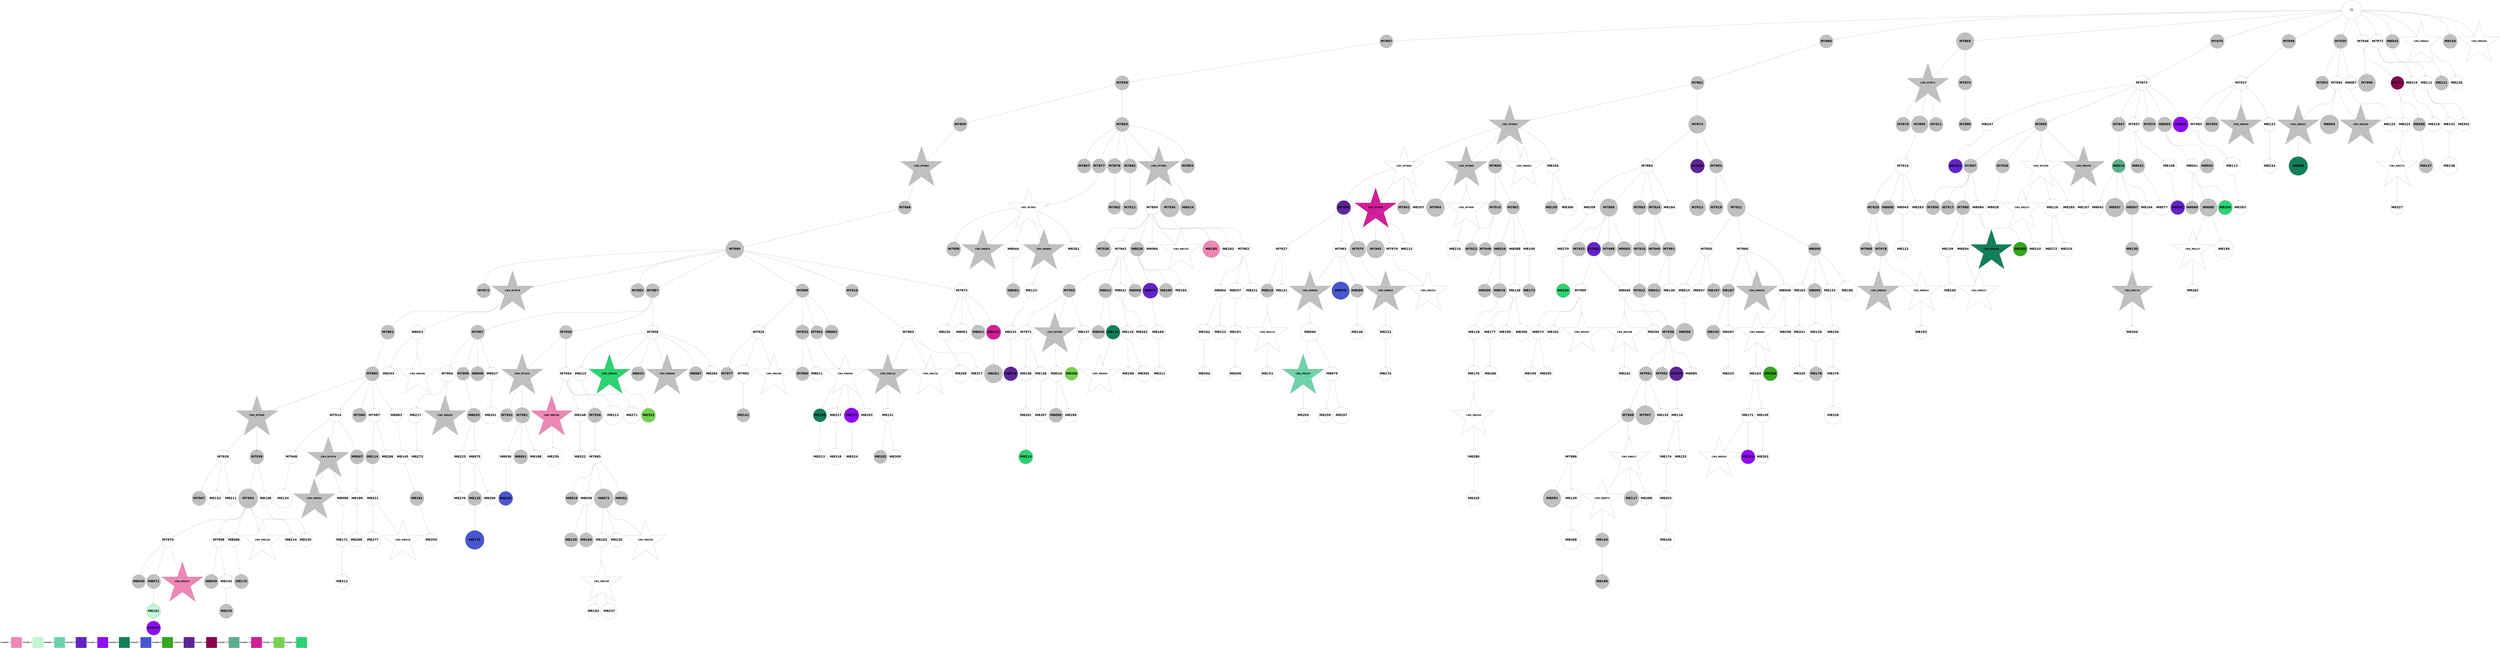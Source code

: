 digraph G { 
rankdir=TB;
8193 -> 8276;
8194 -> 8347;
8195 -> 8238;
8196 -> 8277;
8199 -> 8301;
8200 -> 8278;
8204 -> 8302;
8205 -> 8279;
8206 -> 8348;
8208 -> 8349;
8209 -> 8239;
8209 -> 8280;
8211 -> 8240;
8213 -> 8281;
8214 -> 8303;
8216 -> 8241;
8218 -> 8242;
8224 -> 8282;
8224 -> 8304;
8226 -> 8305;
8228 -> 8306;
8229 -> 8350;
8238 -> 8351;
8240 -> 8283;
8246 -> 8307;
8252 -> 8308;
8253 -> 8309;
8253 -> 8352;
8254 -> 8310;
8256 -> 8353;
8257 -> 8354;
8259 -> 8311;
8261 -> 8312;
8262 -> 8313;
8264 -> 8355;
8268 -> 8314;
8268 -> 8356;
8270 -> 8315;
8273 -> 8316;
8278 -> 8357;
8281 -> 8317;
8284 -> 8358;
8285 -> 8359;
8286 -> 8360;
8292 -> 8361;
8304 -> 8362;
8307 -> 8363;
8312 -> 8364;
8316 -> 8365;
8317 -> 8366;
7893 -> 7894;
7893 -> 7897;
7893 -> 7902;
7893 -> 7907;
7893 -> 7935;
7893 -> 7972;
7893 -> 7983;
7893 -> 8009;
7893 -> 8080;
7893 -> 8098;
7893 -> 8191;
7893 -> 8243;
7894 -> 7895;
7895 -> 7896;
7895 -> 7900;
7896 -> 7899;
7897 -> 7898;
7898 -> 7901;
7898 -> 7911;
7899 -> 7903;
7900 -> 7904;
7900 -> 7914;
7900 -> 7915;
7900 -> 7919;
7900 -> 7922;
7900 -> 7930;
7901 -> 7905;
7901 -> 7923;
7901 -> 7931;
7901 -> 8099;
7901 -> 8141;
7902 -> 7908;
7902 -> 7912;
7903 -> 7906;
7905 -> 7942;
7905 -> 7968;
7905 -> 7978;
7905 -> 8244;
7906 -> 7909;
7906 -> 7913;
7906 -> 7920;
7906 -> 7924;
7906 -> 7926;
7906 -> 7956;
7906 -> 8010;
7907 -> 7910;
7908 -> 7916;
7908 -> 7932;
7908 -> 7948;
7910 -> 7927;
7910 -> 7984;
7910 -> 7994;
7910 -> 8011;
7910 -> 8042;
7910 -> 8245;
7910 -> 8284;
7911 -> 7921;
7911 -> 7925;
7911 -> 7938;
7912 -> 7917;
7913 -> 7918;
7913 -> 8060;
7914 -> 7928;
7915 -> 7939;
7918 -> 7929;
7919 -> 7949;
7921 -> 7933;
7921 -> 7940;
7921 -> 7961;
7921 -> 8221;
7921 -> 8246;
7922 -> 7936;
7922 -> 7973;
7922 -> 8061;
7923 -> 7941;
7923 -> 7943;
7924 -> 7944;
7924 -> 7957;
7924 -> 7995;
7925 -> 7950;
7926 -> 7962;
7926 -> 7969;
7926 -> 7979;
7926 -> 8100;
7927 -> 7934;
7927 -> 7963;
7927 -> 7996;
7927 -> 8142;
7928 -> 7945;
7928 -> 8062;
7928 -> 8081;
7928 -> 8101;
7928 -> 8318;
7929 -> 7946;
7929 -> 7951;
7929 -> 7997;
7929 -> 8024;
7929 -> 8120;
7931 -> 7952;
7931 -> 7998;
7932 -> 7953;
7933 -> 7970;
7933 -> 7999;
7933 -> 8025;
7933 -> 8102;
7934 -> 7937;
7934 -> 7954;
7934 -> 8026;
7934 -> 8121;
7935 -> 7974;
7936 -> 7975;
7936 -> 7980;
7936 -> 8063;
7936 -> 8103;
7936 -> 8192;
7936 -> 8222;
7936 -> 8319;
7938 -> 7955;
7938 -> 7958;
7940 -> 7947;
7942 -> 7964;
7942 -> 8000;
7942 -> 8012;
7943 -> 8247;
7944 -> 8001;
7944 -> 8027;
7944 -> 8043;
7944 -> 8064;
7946 -> 7965;
7946 -> 7976;
7947 -> 7959;
7951 -> 7985;
7951 -> 8013;
7951 -> 8044;
7952 -> 7960;
7952 -> 7986;
7953 -> 7966;
7953 -> 8045;
7953 -> 8082;
7953 -> 8320;
7956 -> 8002;
7957 -> 7971;
7957 -> 7981;
7958 -> 7987;
7958 -> 8003;
7958 -> 8046;
7959 -> 7967;
7961 -> 7977;
7961 -> 8028;
7962 -> 8014;
7962 -> 8029;
7962 -> 8223;
7963 -> 8065;
7964 -> 8047;
7964 -> 8168;
7965 -> 8004;
7965 -> 8169;
7965 -> 8248;
7966 -> 8005;
7966 -> 8015;
7967 -> 7988;
7967 -> 8030;
7967 -> 8066;
7967 -> 8122;
7968 -> 7982;
7968 -> 8016;
7968 -> 8249;
7969 -> 8017;
7969 -> 8048;
7971 -> 7989;
7971 -> 8018;
7972 -> 7990;
7972 -> 8031;
7972 -> 8104;
7973 -> 8019;
7974 -> 8020;
7974 -> 8032;
7974 -> 8067;
7974 -> 8170;
7976 -> 7991;
7976 -> 8143;
7979 -> 8083;
7980 -> 7992;
7980 -> 8049;
7980 -> 8068;
7980 -> 8105;
7981 -> 7993;
7981 -> 8193;
7981 -> 8250;
7981 -> 8285;
7983 -> 8033;
7983 -> 8050;
7984 -> 8051;
7985 -> 8171;
7987 -> 8052;
7987 -> 8084;
7987 -> 8144;
7988 -> 8006;
7988 -> 8034;
7988 -> 8172;
7991 -> 8007;
7991 -> 8035;
7991 -> 8123;
7991 -> 8173;
7991 -> 8251;
7992 -> 8008;
7992 -> 8021;
7992 -> 8174;
7993 -> 8022;
7994 -> 8069;
7994 -> 8145;
7995 -> 8070;
7995 -> 8106;
7995 -> 8124;
7995 -> 8252;
7995 -> 8286;
7995 -> 8321;
7996 -> 8194;
7996 -> 8253;
7996 -> 8322;
7998 -> 8071;
7998 -> 8125;
7998 -> 8146;
7999 -> 8036;
7999 -> 8085;
8000 -> 8037;
8000 -> 8107;
8000 -> 8126;
8001 -> 8072;
8001 -> 8254;
8002 -> 8147;
8002 -> 8255;
8002 -> 8287;
8003 -> 8053;
8003 -> 8086;
8003 -> 8224;
8006 -> 8023;
8006 -> 8054;
8007 -> 8087;
8007 -> 8108;
8007 -> 8288;
8008 -> 8175;
8008 -> 8195;
8009 -> 8148;
8009 -> 8256;
8010 -> 8038;
8010 -> 8088;
8010 -> 8149;
8010 -> 8257;
8012 -> 8039;
8013 -> 8089;
8013 -> 8127;
8015 -> 8040;
8015 -> 8090;
8016 -> 8289;
8018 -> 8073;
8018 -> 8128;
8018 -> 8225;
8019 -> 8041;
8019 -> 8074;
8019 -> 8258;
8020 -> 8150;
8021 -> 8055;
8022 -> 8056;
8022 -> 8075;
8022 -> 8109;
8022 -> 8129;
8023 -> 8130;
8023 -> 8176;
8024 -> 8151;
8024 -> 8323;
8026 -> 8091;
8026 -> 8196;
8027 -> 8057;
8028 -> 8058;
8028 -> 8177;
8029 -> 8178;
8031 -> 8059;
8031 -> 8131;
8031 -> 8197;
8035 -> 8076;
8035 -> 8179;
8036 -> 8110;
8036 -> 8198;
8036 -> 8324;
8037 -> 8077;
8039 -> 8259;
8041 -> 8199;
8041 -> 8260;
8042 -> 8078;
8042 -> 8092;
8044 -> 8226;
8046 -> 8132;
8046 -> 8180;
8046 -> 8200;
8046 -> 8227;
8047 -> 8152;
8049 -> 8093;
8049 -> 8153;
8050 -> 8133;
8050 -> 8261;
8051 -> 8079;
8051 -> 8094;
8051 -> 8134;
8051 -> 8201;
8052 -> 8095;
8054 -> 8111;
8054 -> 8154;
8054 -> 8325;
8055 -> 8135;
8055 -> 8326;
8057 -> 8112;
8057 -> 8262;
8059 -> 8136;
8060 -> 8290;
8060 -> 8327;
8063 -> 8113;
8063 -> 8137;
8063 -> 8202;
8064 -> 8328;
8066 -> 8155;
8068 -> 8156;
8068 -> 8329;
8069 -> 8114;
8071 -> 8096;
8071 -> 8115;
8073 -> 8263;
8074 -> 8228;
8075 -> 8157;
8075 -> 8203;
8077 -> 8116;
8077 -> 8204;
8078 -> 8097;
8078 -> 8117;
8078 -> 8291;
8080 -> 8158;
8081 -> 8118;
8082 -> 8159;
8083 -> 8229;
8083 -> 8264;
8083 -> 8292;
8083 -> 8330;
8085 -> 8205;
8085 -> 8331;
8086 -> 8119;
8086 -> 8293;
8090 -> 8230;
8091 -> 8294;
8098 -> 8265;
8101 -> 8160;
8104 -> 8161;
8108 -> 8138;
8109 -> 8139;
8109 -> 8266;
8109 -> 8295;
8110 -> 8231;
8110 -> 8332;
8111 -> 8181;
8112 -> 8162;
8112 -> 8333;
8113 -> 8206;
8115 -> 8163;
8116 -> 8296;
8116 -> 8334;
8117 -> 8164;
8117 -> 8232;
8119 -> 8140;
8119 -> 8335;
8120 -> 8182;
8121 -> 8233;
8121 -> 8297;
8123 -> 8207;
8125 -> 8165;
8126 -> 8183;
8127 -> 8208;
8132 -> 8166;
8133 -> 8184;
8134 -> 8167;
8138 -> 8336;
8139 -> 8185;
8140 -> 8186;
8140 -> 8209;
8141 -> 8187;
8141 -> 8337;
8142 -> 8234;
8143 -> 8267;
8145 -> 8338;
8146 -> 8210;
8147 -> 8188;
8148 -> 8189;
8148 -> 8339;
8149 -> 8298;
8150 -> 8340;
8151 -> 8268;
8152 -> 8190;
8153 -> 8341;
8155 -> 8211;
8155 -> 8269;
8156 -> 8235;
8156 -> 8342;
8160 -> 8270;
8162 -> 8212;
8163 -> 8213;
8164 -> 8299;
8165 -> 8214;
8165 -> 8236;
8165 -> 8343;
8166 -> 8215;
8167 -> 8216;
8170 -> 8271;
8174 -> 8237;
8175 -> 8344;
8176 -> 8345;
8179 -> 8272;
8180 -> 8273;
8181 -> 8217;
8182 -> 8218;
8185 -> 8219;
8185 -> 8274;
8186 -> 8300;
8188 -> 8220;
8188 -> 8346;
8189 -> 8275;
7975 [shape=circle style=filled fillcolor=grey fontname="helvetica-bold" fontsize=56 label="M7938" width=3.97 height=2 ];
8291 [shape=circle style=filled fillcolor="#2bd372" fontname="helvetica-bold" fontsize=56 label="M8254" width=0.47 height=2 ];
7971 [shape=star style=filled fillcolor=grey fontname="helvetica-bold" fontsize=42 label="CNV_M7934"];
8351 [shape=circle style=filled fillcolor="#2bd372" fontname="helvetica-bold" fontsize=56 label="M8314" width=0.44 height=2 ];
8286 [shape=star style=filled fillcolor="#2bd372" fontname="helvetica-bold" fontsize=42 label="CNV_M8249"];
8363 [shape=circle style=filled fillcolor="#2bd372" fontname="helvetica-bold" fontsize=56 label="M8326" width=2.23 height=2 ];
8055 [shape=circle style=filled fillcolor=white fontname="helvetica-bold" fontsize=56 label="M8018" width=3.91 height=2 ];
8123 [shape=circle style=filled fillcolor=white fontname="helvetica-bold" fontsize=56 label="M8086" width=3.46 height=2 ];
8136 [shape=circle style=filled fillcolor="#137f5a" fontname="helvetica-bold" fontsize=56 label="M8099" width=4.83 height=2 ];
8117 [shape=circle style=filled fillcolor=grey fontname="helvetica-bold" fontsize=56 label="M8080" width=4.53 height=2 ];
8364 [shape=circle style=filled fillcolor=white fontname="helvetica-bold" fontsize=56 label="M8327" width=2.77 height=2 ];
8347 [shape=circle style=filled fillcolor=white fontname="helvetica-bold" fontsize=56 label="M8310" width=1.09 height=2 ];
8345 [shape=circle style=filled fillcolor=white fontname="helvetica-bold" fontsize=56 label="M8308" width=5 height=2 ];
8062 [shape=star style=filled fillcolor=grey fontname="helvetica-bold" fontsize=42 label="CNV_M8025"];
8205 [shape=star style=filled fillcolor=white fontname="helvetica-bold" fontsize=42 label="CNV_M8168"];
7959 [shape=circle style=filled fillcolor=grey fontname="helvetica-bold" fontsize=56 label="M7922" width=2.42 height=2 ];
8262 [shape=circle style=filled fillcolor=white fontname="helvetica-bold" fontsize=56 label="M8225" width=3.14 height=2 ];
8173 [shape=star style=filled fillcolor=white fontname="helvetica-bold" fontsize=42 label="CNV_M8136"];
8109 [shape=circle style=filled fillcolor=grey fontname="helvetica-bold" fontsize=56 label="M8072" width=4.91 height=2 ];
8283 [shape=circle style=filled fillcolor=white fontname="helvetica-bold" fontsize=56 label="M8246" width=4.46 height=2 ];
8200 [shape=circle style=filled fillcolor=white fontname="helvetica-bold" fontsize=56 label="M8163" width=1.46 height=2 ];
8108 [shape=circle style=filled fillcolor=grey fontname="helvetica-bold" fontsize=56 label="M8071" width=0.62 height=2 ];
8099 [shape=star style=filled fillcolor=white fontname="helvetica-bold" fontsize=42 label="CNV_M8062"];
8076 [shape=circle style=filled fillcolor=grey fontname="helvetica-bold" fontsize=56 label="M8039" width=1.37 height=2 ];
8078 [shape=circle style=filled fillcolor=white fontname="helvetica-bold" fontsize=56 label="M8041" width=0.37 height=2 ];
8001 [shape=circle style=filled fillcolor=white fontname="helvetica-bold" fontsize=56 label="M7964" width=4.13 height=2 ];
8155 [shape=circle style=filled fillcolor=white fontname="helvetica-bold" fontsize=56 label="M8118" width=2.85 height=2 ];
8302 [shape=circle style=filled fillcolor=white fontname="helvetica-bold" fontsize=56 label="M8265" width=1.23 height=2 ];
8342 [shape=circle style=filled fillcolor=white fontname="helvetica-bold" fontsize=56 label="M8305" width=4.11 height=2 ];
8356 [shape=star style=filled fillcolor=white fontname="helvetica-bold" fontsize=42 label="CNV_M8319"];
7935 [shape=circle style=filled fillcolor=grey fontname="helvetica-bold" fontsize=56 label="M7898" width=0.25 height=2 ];
8105 [shape=circle style=filled fillcolor=grey fontname="helvetica-bold" fontsize=56 label="M8068" width=2.8 height=2 ];
7943 [shape=star style=filled fillcolor=white fontname="helvetica-bold" fontsize=42 label="CNV_M7906"];
8018 [shape=circle style=filled fillcolor=grey fontname="helvetica-bold" fontsize=56 label="M7981" width=3.97 height=2 ];
7979 [shape=circle style=filled fillcolor=grey fontname="helvetica-bold" fontsize=56 label="M7942" width=3.01 height=2 ];
8215 [shape=circle style=filled fillcolor=grey fontname="helvetica-bold" fontsize=56 label="M8178" width=2.24 height=2 ];
8300 [shape=circle style=filled fillcolor=white fontname="helvetica-bold" fontsize=56 label="M8263" width=3.11 height=2 ];
8293 [shape=circle style=filled fillcolor=white fontname="helvetica-bold" fontsize=56 label="M8256" width=3.04 height=2 ];
8279 [shape=circle style=filled fillcolor=white fontname="helvetica-bold" fontsize=56 label="M8242" width=1.75 height=2 ];
7917 [shape=circle style=filled fillcolor=grey fontname="helvetica-bold" fontsize=56 label="M7880" width=3.33 height=2 ];
8170 [shape=circle style=filled fillcolor=white fontname="helvetica-bold" fontsize=56 label="M8133" width=2.34 height=2 ];
8352 [shape=circle style=filled fillcolor=white fontname="helvetica-bold" fontsize=56 label="M8315" width=0.33 height=2 ];
8248 [shape=circle style=filled fillcolor=white fontname="helvetica-bold" fontsize=56 label="M8211" width=3.43 height=2 ];
7967 [shape=circle style=filled fillcolor=grey fontname="helvetica-bold" fontsize=56 label="M7930" width=2.36 height=2 ];
8142 [shape=star style=filled fillcolor=grey fontname="helvetica-bold" fontsize=42 label="CNV_M8105"];
8180 [shape=circle style=filled fillcolor=white fontname="helvetica-bold" fontsize=56 label="M8143" width=1.98 height=2 ];
8089 [shape=star style=filled fillcolor=grey fontname="helvetica-bold" fontsize=42 label="CNV_M8052"];
7925 [shape=circle style=filled fillcolor="#5e259a" fontname="helvetica-bold" fontsize=56 label="M7888" width=1.41 height=2 ];
8084 [shape=circle style=filled fillcolor=white fontname="helvetica-bold" fontsize=56 label="M8047" width=2.32 height=2 ];
7908 [shape=star style=filled fillcolor=grey fontname="helvetica-bold" fontsize=42 label="CNV_M7871"];
8154 [shape=circle style=filled fillcolor=grey fontname="helvetica-bold" fontsize=56 label="M8117" width=3.85 height=2 ];
7909 [shape=circle style=filled fillcolor=grey fontname="helvetica-bold" fontsize=56 label="M7872" width=1.95 height=2 ];
7937 [shape=circle style=filled fillcolor=grey fontname="helvetica-bold" fontsize=56 label="M7900" width=0.99 height=2 ];
8146 [shape=circle style=filled fillcolor=white fontname="helvetica-bold" fontsize=56 label="M8109" width=2.87 height=2 ];
8298 [shape=circle style=filled fillcolor=grey fontname="helvetica-bold" fontsize=56 label="M8261" width=4.72 height=2 ];
8332 [shape=circle style=filled fillcolor=white fontname="helvetica-bold" fontsize=56 label="M8295" width=0.37 height=2 ];
7922 [shape=star style=filled fillcolor=grey fontname="helvetica-bold" fontsize=42 label="CNV_M7885"];
8243 [shape=star style=filled fillcolor=white fontname="helvetica-bold" fontsize=42 label="CNV_M8206"];
8085 [shape=circle style=filled fillcolor=white fontname="helvetica-bold" fontsize=56 label="M8048" width=2.39 height=2 ];
8135 [shape=circle style=filled fillcolor=grey fontname="helvetica-bold" fontsize=56 label="M8098" width=0.34 height=2 ];
8124 [shape=circle style=filled fillcolor=grey fontname="helvetica-bold" fontsize=56 label="M8087" width=0.74 height=2 ];
8290 [shape=circle style=filled fillcolor=white fontname="helvetica-bold" fontsize=56 label="M8253" width=3.63 height=2 ];
8048 [shape=circle style=filled fillcolor=white fontname="helvetica-bold" fontsize=56 label="M8011" width=3.37 height=2 ];
8068 [shape=circle style=filled fillcolor=white fontname="helvetica-bold" fontsize=56 label="M8031" width=2 height=2 ];
7999 [shape=circle style=filled fillcolor="#6423c9" fontname="helvetica-bold" fontsize=56 label="M7962" width=2.13 height=2 ];
8276 [shape=circle style=filled fillcolor=white fontname="helvetica-bold" fontsize=56 label="M8239" width=4.81 height=2 ];
8047 [shape=circle style=filled fillcolor=grey fontname="helvetica-bold" fontsize=56 label="M8010" width=3.41 height=2 ];
8177 [shape=circle style=filled fillcolor=white fontname="helvetica-bold" fontsize=56 label="M8140" width=0.2 height=2 ];
8175 [shape=circle style=filled fillcolor=white fontname="helvetica-bold" fontsize=56 label="M8138" width=1.2 height=2 ];
7927 [shape=circle style=filled fillcolor=grey fontname="helvetica-bold" fontsize=56 label="M7890" width=2.9 height=2 ];
8093 [shape=circle style=filled fillcolor=grey fontname="helvetica-bold" fontsize=56 label="M8056" width=2.51 height=2 ];
7972 [shape=circle style=filled fillcolor=grey fontname="helvetica-bold" fontsize=56 label="M7935" width=0.89 height=2 ];
7911 [shape=circle style=filled fillcolor=grey fontname="helvetica-bold" fontsize=56 label="M7874" width=4.55 height=2 ];
7898 [shape=circle style=filled fillcolor=grey fontname="helvetica-bold" fontsize=56 label="M7861" width=2.64 height=2 ];
8165 [shape=circle style=filled fillcolor=white fontname="helvetica-bold" fontsize=56 label="M8128" width=0.31 height=2 ];
8063 [shape=circle style=filled fillcolor=grey fontname="helvetica-bold" fontsize=56 label="M8026" width=1.88 height=2 ];
8203 [shape=circle style=filled fillcolor=grey fontname="helvetica-bold" fontsize=56 label="M8166" width=0.83 height=2 ];
8014 [shape=circle style=filled fillcolor=grey fontname="helvetica-bold" fontsize=56 label="M7977" width=3.16 height=2 ];
8107 [shape=circle style=filled fillcolor="#4856d0" fontname="helvetica-bold" fontsize=56 label="M8070" width=4.56 height=2 ];
8187 [shape=circle style=filled fillcolor=grey fontname="helvetica-bold" fontsize=56 label="M8150" width=3.04 height=2 ];
7921 [shape=circle style=filled fillcolor=white fontname="helvetica-bold" fontsize=56 label="M7884" width=2.16 height=2 ];
8207 [shape=circle style=filled fillcolor=grey fontname="helvetica-bold" fontsize=56 label="M8170" width=1.74 height=2 ];
8240 [shape=circle style=filled fillcolor=white fontname="helvetica-bold" fontsize=56 label="M8203" width=1.58 height=2 ];
8080 [shape=circle style=filled fillcolor=grey fontname="helvetica-bold" fontsize=56 label="M8043" width=3.58 height=2 ];
8305 [shape=circle style=filled fillcolor=white fontname="helvetica-bold" fontsize=56 label="M8268" width=0.14 height=2 ];
8355 [shape=circle style=filled fillcolor=white fontname="helvetica-bold" fontsize=56 label="M8318" width=4.33 height=2 ];
7991 [shape=circle style=filled fillcolor=grey fontname="helvetica-bold" fontsize=56 label="M7954" width=4.91 height=2 ];
7900 [shape=circle style=filled fillcolor=grey fontname="helvetica-bold" fontsize=56 label="M7863" width=0.65 height=2 ];
8270 [shape=circle style=filled fillcolor=white fontname="helvetica-bold" fontsize=56 label="M8233" width=2.05 height=2 ];
8115 [shape=circle style=filled fillcolor=grey fontname="helvetica-bold" fontsize=56 label="M8078" width=3.74 height=2 ];
7968 [shape=star style=filled fillcolor="#d01f98" fontname="helvetica-bold" fontsize=42 label="CNV_M7931"];
8185 [shape=star style=filled fillcolor=white fontname="helvetica-bold" fontsize=42 label="CNV_M8148"];
8045 [shape=circle style=filled fillcolor=grey fontname="helvetica-bold" fontsize=56 label="M8008" width=0.24 height=2 ];
8242 [shape=circle style=filled fillcolor=white fontname="helvetica-bold" fontsize=56 label="M8205" width=2.97 height=2 ];
8309 [shape=circle style=filled fillcolor=white fontname="helvetica-bold" fontsize=56 label="M8272" width=0.91 height=2 ];
8157 [shape=circle style=filled fillcolor=grey fontname="helvetica-bold" fontsize=56 label="M8120" width=1.68 height=2 ];
8339 [shape=circle style=filled fillcolor=white fontname="helvetica-bold" fontsize=56 label="M8302" width=2.9 height=2 ];
8338 [shape=circle style=filled fillcolor="#6423c9" fontname="helvetica-bold" fontsize=56 label="M8301" width=0.22 height=2 ];
7956 [shape=circle style=filled fillcolor=grey fontname="helvetica-bold" fontsize=56 label="M7919" width=3.25 height=2 ];
8044 [shape=circle style=filled fillcolor=grey fontname="helvetica-bold" fontsize=56 label="M8007" width=1.54 height=2 ];
7995 [shape=circle style=filled fillcolor=white fontname="helvetica-bold" fontsize=56 label="M7958" width=1.77 height=2 ];
8189 [shape=circle style=filled fillcolor=white fontname="helvetica-bold" fontsize=56 label="M8152" width=1.05 height=2 ];
8348 [shape=circle style=filled fillcolor=white fontname="helvetica-bold" fontsize=56 label="M8311" width=0.13 height=2 ];
8319 [shape=circle style=filled fillcolor=white fontname="helvetica-bold" fontsize=56 label="M8282" width=3.84 height=2 ];
7916 [shape=circle style=filled fillcolor=grey fontname="helvetica-bold" fontsize=56 label="M7879" width=3.66 height=2 ];
7963 [shape=circle style=filled fillcolor=grey fontname="helvetica-bold" fontsize=56 label="M7926" width=0.86 height=2 ];
8193 [shape=star style=filled fillcolor="#ed87b5" fontname="helvetica-bold" fontsize=42 label="CNV_M8156"];
8280 [shape=circle style=filled fillcolor="#8f0df6" fontname="helvetica-bold" fontsize=56 label="M8243" width=1.61 height=2 ];
8295 [shape=star style=filled fillcolor=white fontname="helvetica-bold" fontsize=42 label="CNV_M8258"];
8059 [shape=star style=filled fillcolor=grey fontname="helvetica-bold" fontsize=42 label="CNV_M8022"];
8082 [shape=circle style=filled fillcolor=white fontname="helvetica-bold" fontsize=56 label="M8045" width=1.84 height=2 ];
8074 [shape=circle style=filled fillcolor=white fontname="helvetica-bold" fontsize=56 label="M8037" width=3.94 height=2 ];
7982 [shape=circle style=filled fillcolor=grey fontname="helvetica-bold" fontsize=56 label="M7945" width=4.55 height=2 ];
8211 [shape=circle style=filled fillcolor=white fontname="helvetica-bold" fontsize=56 label="M8174" width=0.59 height=2 ];
8042 [shape=circle style=filled fillcolor=grey fontname="helvetica-bold" fontsize=56 label="M8005" width=3.75 height=2 ];
8120 [shape=circle style=filled fillcolor=white fontname="helvetica-bold" fontsize=56 label="M8083" width=1.15 height=2 ];
8057 [shape=circle style=filled fillcolor=grey fontname="helvetica-bold" fontsize=56 label="M8020" width=1.96 height=2 ];
8129 [shape=circle style=filled fillcolor=grey fontname="helvetica-bold" fontsize=56 label="M8092" width=2.12 height=2 ];
8016 [shape=circle style=filled fillcolor=white fontname="helvetica-bold" fontsize=56 label="M7979" width=2.72 height=2 ];
8003 [shape=circle style=filled fillcolor=white fontname="helvetica-bold" fontsize=56 label="M7966" width=3 height=2 ];
8304 [shape=circle style=filled fillcolor=white fontname="helvetica-bold" fontsize=56 label="M8267" width=1.13 height=2 ];
7997 [shape=circle style=filled fillcolor=grey fontname="helvetica-bold" fontsize=56 label="M7960" width=0.07 height=2 ];
8110 [shape=circle style=filled fillcolor=white fontname="helvetica-bold" fontsize=56 label="M8073" width=0.82 height=2 ];
8026 [shape=circle style=filled fillcolor=grey fontname="helvetica-bold" fontsize=56 label="M7989" width=3.62 height=2 ];
8038 [shape=circle style=filled fillcolor=white fontname="helvetica-bold" fontsize=56 label="M8001" width=4.38 height=2 ];
8017 [shape=circle style=filled fillcolor=grey fontname="helvetica-bold" fontsize=56 label="M7980" width=2.23 height=2 ];
7983 [shape=circle style=filled fillcolor=white fontname="helvetica-bold" fontsize=56 label="M7946" width=2.59 height=2 ];
8159 [shape=circle style=filled fillcolor=white fontname="helvetica-bold" fontsize=56 label="M8122" width=4.53 height=2 ];
8228 [shape=circle style=filled fillcolor=white fontname="helvetica-bold" fontsize=56 label="M8191" width=1.2 height=2 ];
8158 [shape=circle style=filled fillcolor=grey fontname="helvetica-bold" fontsize=56 label="M8121" width=3.63 height=2 ];
7949 [shape=circle style=filled fillcolor=grey fontname="helvetica-bold" fontsize=56 label="M7912" width=3.97 height=2 ];
8121 [shape=circle style=filled fillcolor=white fontname="helvetica-bold" fontsize=56 label="M8084" width=0.96 height=2 ];
8181 [shape=circle style=filled fillcolor=grey fontname="helvetica-bold" fontsize=56 label="M8144" width=0.22 height=2 ];
8308 [shape=circle style=filled fillcolor=white fontname="helvetica-bold" fontsize=56 label="M8271" width=4.39 height=2 ];
7931 [shape=circle style=filled fillcolor=grey fontname="helvetica-bold" fontsize=56 label="M7894" width=1.83 height=2 ];
8132 [shape=circle style=filled fillcolor=grey fontname="helvetica-bold" fontsize=56 label="M8095" width=0.85 height=2 ];
8252 [shape=circle style=filled fillcolor=white fontname="helvetica-bold" fontsize=56 label="M8215" width=0.4 height=2 ];
8201 [shape=circle style=filled fillcolor=white fontname="helvetica-bold" fontsize=56 label="M8164" width=2.94 height=2 ];
8166 [shape=circle style=filled fillcolor=white fontname="helvetica-bold" fontsize=56 label="M8129" width=4.62 height=2 ];
8182 [shape=circle style=filled fillcolor=white fontname="helvetica-bold" fontsize=56 label="M8145" width=0.62 height=2 ];
7894 [shape=circle style=filled fillcolor=grey fontname="helvetica-bold" fontsize=56 label="M7857" width=2.8 height=2 ];
8307 [shape=circle style=filled fillcolor=white fontname="helvetica-bold" fontsize=56 label="M8270" width=3.98 height=2 ];
8174 [shape=circle style=filled fillcolor=white fontname="helvetica-bold" fontsize=56 label="M8137" width=1.84 height=2 ];
8259 [shape=circle style=filled fillcolor=white fontname="helvetica-bold" fontsize=56 label="M8222" width=1.59 height=2 ];
8346 [shape=circle style=filled fillcolor=white fontname="helvetica-bold" fontsize=56 label="M8309" width=0.16 height=2 ];
8269 [shape=circle style=filled fillcolor=white fontname="helvetica-bold" fontsize=56 label="M8232" width=2.05 height=2 ];
7896 [shape=circle style=filled fillcolor=grey fontname="helvetica-bold" fontsize=56 label="M7859" width=2.19 height=2 ];
8362 [shape=circle style=filled fillcolor=white fontname="helvetica-bold" fontsize=56 label="M8325" width=0.03 height=2 ];
7895 [shape=circle style=filled fillcolor=grey fontname="helvetica-bold" fontsize=56 label="M7858" width=0.8 height=2 ];
7906 [shape=circle style=filled fillcolor=grey fontname="helvetica-bold" fontsize=56 label="M7869" width=4.58 height=2 ];
8216 [shape=star style=filled fillcolor=grey fontname="helvetica-bold" fontsize=42 label="CNV_M8179"];
8327 [shape=star style=filled fillcolor=white fontname="helvetica-bold" fontsize=42 label="CNV_M8290"];
8090 [shape=star style=filled fillcolor=white fontname="helvetica-bold" fontsize=42 label="CNV_M8053"];
8114 [shape=circle style=filled fillcolor=white fontname="helvetica-bold" fontsize=56 label="M8077" width=4 height=2 ];
8041 [shape=circle style=filled fillcolor=white fontname="helvetica-bold" fontsize=56 label="M8004" width=3.05 height=2 ];
8317 [shape=circle style=filled fillcolor=white fontname="helvetica-bold" fontsize=56 label="M8280" width=2.09 height=2 ];
8322 [shape=circle style=filled fillcolor=white fontname="helvetica-bold" fontsize=56 label="M8285" width=1.08 height=2 ];
8247 [shape=circle style=filled fillcolor=white fontname="helvetica-bold" fontsize=56 label="M8210" width=4.54 height=2 ];
8015 [shape=circle style=filled fillcolor=grey fontname="helvetica-bold" fontsize=56 label="M7978" width=0.66 height=2 ];
8092 [shape=circle style=filled fillcolor=grey fontname="helvetica-bold" fontsize=56 label="M8055" width=2.04 height=2 ];
7964 [shape=circle style=filled fillcolor=white fontname="helvetica-bold" fontsize=56 label="M7927" width=1.74 height=2 ];
8061 [shape=circle style=filled fillcolor=grey fontname="helvetica-bold" fontsize=56 label="M8024" width=4.11 height=2 ];
8079 [shape=circle style=filled fillcolor=white fontname="helvetica-bold" fontsize=56 label="M8042" width=2.36 height=2 ];
8096 [shape=circle style=filled fillcolor=grey fontname="helvetica-bold" fontsize=56 label="M8059" width=2.61 height=2 ];
8152 [shape=star style=filled fillcolor=white fontname="helvetica-bold" fontsize=42 label="CNV_M8115"];
8020 [shape=circle style=filled fillcolor=white fontname="helvetica-bold" fontsize=56 label="M7983" width=1.62 height=2 ];
8000 [shape=circle style=filled fillcolor=white fontname="helvetica-bold" fontsize=56 label="M7963" width=4.1 height=2 ];
8237 [shape=circle style=filled fillcolor="#75d250" fontname="helvetica-bold" fontsize=56 label="M8200" width=2.84 height=2 ];
8190 [shape=circle style=filled fillcolor=white fontname="helvetica-bold" fontsize=56 label="M8153" width=0.92 height=2 ];
8008 [shape=circle style=filled fillcolor=white fontname="helvetica-bold" fontsize=56 label="M7971" width=0.38 height=2 ];
8103 [shape=circle style=filled fillcolor=white fontname="helvetica-bold" fontsize=56 label="M8066" width=1.65 height=2 ];
8226 [shape=circle style=filled fillcolor=white fontname="helvetica-bold" fontsize=56 label="M8189" width=1.38 height=2 ];
7915 [shape=circle style=filled fillcolor=grey fontname="helvetica-bold" fontsize=56 label="M7878" width=3.79 height=2 ];
8209 [shape=circle style=filled fillcolor=white fontname="helvetica-bold" fontsize=56 label="M8172" width=3.54 height=2 ];
8053 [shape=star style=filled fillcolor=grey fontname="helvetica-bold" fontsize=42 label="CNV_M8016"];
8098 [shape=star style=filled fillcolor=white fontname="helvetica-bold" fontsize=42 label="CNV_M8061"];
8197 [shape=star style=filled fillcolor=grey fontname="helvetica-bold" fontsize=42 label="CNV_M8160"];
8031 [shape=circle style=filled fillcolor=white fontname="helvetica-bold" fontsize=56 label="M7994" width=2.43 height=2 ];
8330 [shape=circle style=filled fillcolor=white fontname="helvetica-bold" fontsize=56 label="M8293" width=0.44 height=2 ];
8054 [shape=star style=filled fillcolor=white fontname="helvetica-bold" fontsize=42 label="CNV_M8017"];
8250 [shape=circle style=filled fillcolor=white fontname="helvetica-bold" fontsize=56 label="M8213" width=4.95 height=2 ];
8073 [shape=circle style=filled fillcolor=white fontname="helvetica-bold" fontsize=56 label="M8036" width=1.34 height=2 ];
8288 [shape=star style=filled fillcolor="#ed87b5" fontname="helvetica-bold" fontsize=42 label="CNV_M8251"];
8147 [shape=star style=filled fillcolor=grey fontname="helvetica-bold" fontsize=42 label="CNV_M8110"];
8198 [shape=circle style=filled fillcolor=white fontname="helvetica-bold" fontsize=56 label="M8161" width=0.64 height=2 ];
8106 [shape=star style=filled fillcolor=grey fontname="helvetica-bold" fontsize=42 label="CNV_M8069"];
8035 [shape=circle style=filled fillcolor=white fontname="helvetica-bold" fontsize=56 label="M7998" width=3.83 height=2 ];
8051 [shape=circle style=filled fillcolor="#5baf8c" fontname="helvetica-bold" fontsize=56 label="M8014" width=2.71 height=2 ];
8160 [shape=circle style=filled fillcolor=white fontname="helvetica-bold" fontsize=56 label="M8123" width=2.34 height=2 ];
8311 [shape=circle style=filled fillcolor=white fontname="helvetica-bold" fontsize=56 label="M8274" width=3.38 height=2 ];
8088 [shape=circle style=filled fillcolor=grey fontname="helvetica-bold" fontsize=56 label="M8051" width=1.49 height=2 ];
8087 [shape=circle style=filled fillcolor=grey fontname="helvetica-bold" fontsize=56 label="M8050" width=2.31 height=2 ];
8284 [shape=circle style=filled fillcolor=white fontname="helvetica-bold" fontsize=56 label="M8247" width=3.07 height=2 ];
8064 [shape=circle style=filled fillcolor=white fontname="helvetica-bold" fontsize=56 label="M8027" width=2.85 height=2 ];
8058 [shape=circle style=filled fillcolor=grey fontname="helvetica-bold" fontsize=56 label="M8021" width=1.4 height=2 ];
8264 [shape=circle style=filled fillcolor=white fontname="helvetica-bold" fontsize=56 label="M8227" width=3.85 height=2 ];
8029 [shape=circle style=filled fillcolor=white fontname="helvetica-bold" fontsize=56 label="M7992" width=4.5 height=2 ];
8208 [shape=circle style=filled fillcolor=white fontname="helvetica-bold" fontsize=56 label="M8171" width=3.33 height=2 ];
8220 [shape=circle style=filled fillcolor=grey fontname="helvetica-bold" fontsize=56 label="M8183" width=3.42 height=2 ];
8052 [shape=circle style=filled fillcolor=white fontname="helvetica-bold" fontsize=56 label="M8015" width=1.65 height=2 ];
8138 [shape=circle style=filled fillcolor="#c3f6d6" fontname="helvetica-bold" fontsize=56 label="M8101" width=1.51 height=2 ];
7974 [shape=circle style=filled fillcolor=white fontname="helvetica-bold" fontsize=56 label="M7937" width=0.25 height=2 ];
8282 [shape=circle style=filled fillcolor=grey fontname="helvetica-bold" fontsize=56 label="M8245" width=0.07 height=2 ];
8081 [shape=circle style=filled fillcolor=white fontname="helvetica-bold" fontsize=56 label="M8044" width=4.56 height=2 ];
8050 [shape=circle style=filled fillcolor="#89054e" fontname="helvetica-bold" fontsize=56 label="M8013" width=2.74 height=2 ];
7953 [shape=circle style=filled fillcolor=white fontname="helvetica-bold" fontsize=56 label="M7916" width=4.12 height=2 ];
7912 [shape=circle style=filled fillcolor=grey fontname="helvetica-bold" fontsize=56 label="M7875" width=0.41 height=2 ];
8112 [shape=circle style=filled fillcolor=white fontname="helvetica-bold" fontsize=56 label="M8075" width=0.94 height=2 ];
8301 [shape=circle style=filled fillcolor=white fontname="helvetica-bold" fontsize=56 label="M8264" width=1.88 height=2 ];
8366 [shape=circle style=filled fillcolor=white fontname="helvetica-bold" fontsize=56 label="M8329" width=0.7 height=2 ];
8169 [shape=circle style=filled fillcolor=white fontname="helvetica-bold" fontsize=56 label="M8132" width=4.16 height=2 ];
8199 [shape=circle style=filled fillcolor=white fontname="helvetica-bold" fontsize=56 label="M8162" width=4.09 height=2 ];
7901 [shape=star style=filled fillcolor=grey fontname="helvetica-bold" fontsize=42 label="CNV_M7864"];
8320 [shape=circle style=filled fillcolor=white fontname="helvetica-bold" fontsize=56 label="M8283" width=1.88 height=2 ];
7926 [shape=circle style=filled fillcolor=grey fontname="helvetica-bold" fontsize=56 label="M7889" width=3.45 height=2 ];
7986 [shape=circle style=filled fillcolor=grey fontname="helvetica-bold" fontsize=56 label="M7949" width=2.93 height=2 ];
8354 [shape=circle style=filled fillcolor=white fontname="helvetica-bold" fontsize=56 label="M8317" width=3.08 height=2 ];
8131 [shape=circle style=filled fillcolor=grey fontname="helvetica-bold" fontsize=56 label="M8094" width=4.86 height=2 ];
7899 [shape=star style=filled fillcolor=grey fontname="helvetica-bold" fontsize=42 label="CNV_M7862"];
8179 [shape=circle style=filled fillcolor=white fontname="helvetica-bold" fontsize=56 label="M8142" width=0.65 height=2 ];
8260 [shape=circle style=filled fillcolor=white fontname="helvetica-bold" fontsize=56 label="M8223" width=0.85 height=2 ];
8156 [shape=circle style=filled fillcolor=white fontname="helvetica-bold" fontsize=56 label="M8119" width=3.18 height=2 ];
8258 [shape=circle style=filled fillcolor=white fontname="helvetica-bold" fontsize=56 label="M8221" width=4.05 height=2 ];
8100 [shape=circle style=filled fillcolor=grey fontname="helvetica-bold" fontsize=56 label="M8063" width=1.64 height=2 ];
8071 [shape=circle style=filled fillcolor=grey fontname="helvetica-bold" fontsize=56 label="M8034" width=0.23 height=2 ];
8033 [shape=circle style=filled fillcolor=grey fontname="helvetica-bold" fontsize=56 label="M7996" width=4.49 height=2 ];
7977 [shape=circle style=filled fillcolor=grey fontname="helvetica-bold" fontsize=56 label="M7940" width=3.38 height=2 ];
8219 [shape=circle style=filled fillcolor=white fontname="helvetica-bold" fontsize=56 label="M8182" width=0.82 height=2 ];
7962 [shape=circle style=filled fillcolor=white fontname="helvetica-bold" fontsize=56 label="M7925" width=1.26 height=2 ];
7932 [shape=circle style=filled fillcolor=grey fontname="helvetica-bold" fontsize=56 label="M7895" width=4.37 height=2 ];
8225 [shape=circle style=filled fillcolor=white fontname="helvetica-bold" fontsize=56 label="M8188" width=1.87 height=2 ];
8191 [shape=circle style=filled fillcolor=grey fontname="helvetica-bold" fontsize=56 label="M8154" width=1.21 height=2 ];
8164 [shape=star style=filled fillcolor=white fontname="helvetica-bold" fontsize=42 label="CNV_M8127"];
8360 [shape=circle style=filled fillcolor="#75d250" fontname="helvetica-bold" fontsize=56 label="M8323" width=0.31 height=2 ];
8244 [shape=circle style=filled fillcolor=white fontname="helvetica-bold" fontsize=56 label="M8207" width=1.48 height=2 ];
8119 [shape=star style=filled fillcolor=white fontname="helvetica-bold" fontsize=42 label="CNV_M8082"];
7965 [shape=circle style=filled fillcolor=white fontname="helvetica-bold" fontsize=56 label="M7928" width=0.43 height=2 ];
7902 [shape=circle style=filled fillcolor=grey fontname="helvetica-bold" fontsize=56 label="M7865" width=4.47 height=2 ];
8335 [shape=circle style=filled fillcolor="#34a51d" fontname="helvetica-bold" fontsize=56 label="M8298" width=1.41 height=2 ];
8365 [shape=circle style=filled fillcolor=white fontname="helvetica-bold" fontsize=56 label="M8328" width=4.6 height=2 ];
8337 [shape=circle style=filled fillcolor=white fontname="helvetica-bold" fontsize=56 label="M8300" width=4.49 height=2 ];
8239 [shape=star style=filled fillcolor=white fontname="helvetica-bold" fontsize=42 label="CNV_M8202"];
8128 [shape=circle style=filled fillcolor=grey fontname="helvetica-bold" fontsize=56 label="M8091" width=0.3 height=2 ];
8004 [shape=circle style=filled fillcolor=grey fontname="helvetica-bold" fontsize=56 label="M7967" width=1.38 height=2 ];
7905 [shape=star style=filled fillcolor=white fontname="helvetica-bold" fontsize=42 label="CNV_M7868"];
8043 [shape=circle style=filled fillcolor=grey fontname="helvetica-bold" fontsize=56 label="M8006" width=1.8 height=2 ];
8350 [shape=circle style=filled fillcolor=white fontname="helvetica-bold" fontsize=56 label="M8313" width=0.1 height=2 ];
8137 [shape=circle style=filled fillcolor=grey fontname="helvetica-bold" fontsize=56 label="M8100" width=1.57 height=2 ];
7944 [shape=circle style=filled fillcolor=grey fontname="helvetica-bold" fontsize=56 label="M7907" width=2.02 height=2 ];
7960 [shape=circle style=filled fillcolor=grey fontname="helvetica-bold" fontsize=56 label="M7923" width=2.84 height=2 ];
7993 [shape=circle style=filled fillcolor=grey fontname="helvetica-bold" fontsize=56 label="M7956" width=3.74 height=2 ];
7980 [shape=circle style=filled fillcolor=white fontname="helvetica-bold" fontsize=56 label="M7943" width=4.41 height=2 ];
7939 [shape=circle style=filled fillcolor=grey fontname="helvetica-bold" fontsize=56 label="M7902" width=2.34 height=2 ];
8294 [shape=star style=filled fillcolor=white fontname="helvetica-bold" fontsize=42 label="CNV_M8257"];
8046 [shape=circle style=filled fillcolor=grey fontname="helvetica-bold" fontsize=56 label="M8009" width=3.28 height=2 ];
8266 [shape=circle style=filled fillcolor=white fontname="helvetica-bold" fontsize=56 label="M8229" width=0.15 height=2 ];
8292 [shape=circle style=filled fillcolor="#8f0df6" fontname="helvetica-bold" fontsize=56 label="M8255" width=3.81 height=2 ];
8234 [shape=circle style=filled fillcolor=white fontname="helvetica-bold" fontsize=56 label="M8197" width=2.76 height=2 ];
8172 [shape=circle style=filled fillcolor=white fontname="helvetica-bold" fontsize=56 label="M8135" width=2.16 height=2 ];
8118 [shape=circle style=filled fillcolor=grey fontname="helvetica-bold" fontsize=56 label="M8081" width=1.33 height=2 ];
7893 [label="GL" fontname="arial-bold" fontsize=56 width=5 height=5];
8202 [shape=circle style=filled fillcolor=white fontname="helvetica-bold" fontsize=56 label="M8165" width=3.64 height=2 ];
8167 [shape=circle style=filled fillcolor=grey fontname="helvetica-bold" fontsize=56 label="M8130" width=3.53 height=2 ];
8358 [shape=circle style=filled fillcolor="#6423c9" fontname="helvetica-bold" fontsize=56 label="M8321" width=1.21 height=2 ];
8065 [shape=circle style=filled fillcolor=white fontname="helvetica-bold" fontsize=56 label="M8028" width=0.84 height=2 ];
7952 [shape=circle style=filled fillcolor=grey fontname="helvetica-bold" fontsize=56 label="M7915" width=1.38 height=2 ];
8245 [shape=circle style=filled fillcolor="#8f0df6" fontname="helvetica-bold" fontsize=56 label="M8208" width=3.95 height=2 ];
8357 [shape=circle style=filled fillcolor=white fontname="helvetica-bold" fontsize=56 label="M8320" width=3.89 height=2 ];
8049 [shape=circle style=filled fillcolor=grey fontname="helvetica-bold" fontsize=56 label="M8012" width=0.93 height=2 ];
8037 [shape=star style=filled fillcolor=grey fontname="helvetica-bold" fontsize=42 label="CNV_M8000"];
8145 [shape=circle style=filled fillcolor=white fontname="helvetica-bold" fontsize=56 label="M8108" width=3.89 height=2 ];
8101 [shape=star style=filled fillcolor=grey fontname="helvetica-bold" fontsize=42 label="CNV_M8064"];
8151 [shape=circle style=filled fillcolor=grey fontname="helvetica-bold" fontsize=56 label="M8114" width=0.89 height=2 ];
8267 [shape=circle style=filled fillcolor=white fontname="helvetica-bold" fontsize=56 label="M8230" width=3.48 height=2 ];
8126 [shape=circle style=filled fillcolor=grey fontname="helvetica-bold" fontsize=56 label="M8089" width=2.57 height=2 ];
7984 [shape=circle style=filled fillcolor=grey fontname="helvetica-bold" fontsize=56 label="M7947" width=0.25 height=2 ];
7958 [shape=circle style=filled fillcolor=grey fontname="helvetica-bold" fontsize=56 label="M7921" width=4.63 height=2 ];
8034 [shape=circle style=filled fillcolor=grey fontname="helvetica-bold" fontsize=56 label="M7997" width=4.94 height=2 ];
8277 [shape=circle style=filled fillcolor=white fontname="helvetica-bold" fontsize=56 label="M8240" width=0.25 height=2 ];
8236 [shape=circle style=filled fillcolor=white fontname="helvetica-bold" fontsize=56 label="M8199" width=1.55 height=2 ];
8036 [shape=circle style=filled fillcolor=white fontname="helvetica-bold" fontsize=56 label="M7999" width=3.69 height=2 ];
8060 [shape=circle style=filled fillcolor=white fontname="helvetica-bold" fontsize=56 label="M8023" width=3.7 height=2 ];
8125 [shape=circle style=filled fillcolor=white fontname="helvetica-bold" fontsize=56 label="M8088" width=2.16 height=2 ];
8140 [shape=circle style=filled fillcolor=white fontname="helvetica-bold" fontsize=56 label="M8103" width=0.68 height=2 ];
8224 [shape=circle style=filled fillcolor=grey fontname="helvetica-bold" fontsize=56 label="M8187" width=2.67 height=2 ];
8340 [shape=circle style=filled fillcolor=white fontname="helvetica-bold" fontsize=56 label="M8303" width=0.68 height=2 ];
8341 [shape=star style=filled fillcolor=white fontname="helvetica-bold" fontsize=42 label="CNV_M8304"];
8032 [shape=circle style=filled fillcolor=grey fontname="helvetica-bold" fontsize=56 label="M7995" width=3.86 height=2 ];
7934 [shape=circle style=filled fillcolor=grey fontname="helvetica-bold" fontsize=56 label="M7897" width=1.28 height=2 ];
8306 [shape=circle style=filled fillcolor=white fontname="helvetica-bold" fontsize=56 label="M8269" width=0.27 height=2 ];
8257 [shape=circle style=filled fillcolor=white fontname="helvetica-bold" fontsize=56 label="M8220" width=3.97 height=2 ];
8256 [shape=circle style=filled fillcolor=white fontname="helvetica-bold" fontsize=56 label="M8219" width=2.34 height=2 ];
8075 [shape=circle style=filled fillcolor=white fontname="helvetica-bold" fontsize=56 label="M8038" width=1.05 height=2 ];
8186 [shape=circle style=filled fillcolor=white fontname="helvetica-bold" fontsize=56 label="M8149" width=1.07 height=2 ];
7920 [shape=circle style=filled fillcolor=grey fontname="helvetica-bold" fontsize=56 label="M7883" width=1.45 height=2 ];
7919 [shape=circle style=filled fillcolor=grey fontname="helvetica-bold" fontsize=56 label="M7882" width=1.02 height=2 ];
8095 [shape=circle style=filled fillcolor=grey fontname="helvetica-bold" fontsize=56 label="M8058" width=4.58 height=2 ];
7988 [shape=circle style=filled fillcolor=grey fontname="helvetica-bold" fontsize=56 label="M7951" width=1 height=2 ];
7929 [shape=circle style=filled fillcolor=grey fontname="helvetica-bold" fontsize=56 label="M7892" width=1.92 height=2 ];
7913 [shape=star style=filled fillcolor=grey fontname="helvetica-bold" fontsize=42 label="CNV_M7876"];
8039 [shape=star style=filled fillcolor=grey fontname="helvetica-bold" fontsize=42 label="CNV_M8002"];
8233 [shape=star style=filled fillcolor="#137f5a" fontname="helvetica-bold" fontsize=42 label="CNV_M8196"];
8005 [shape=circle style=filled fillcolor=grey fontname="helvetica-bold" fontsize=56 label="M7968" width=2.61 height=2 ];
8343 [shape=circle style=filled fillcolor=white fontname="helvetica-bold" fontsize=56 label="M8306" width=4.37 height=2 ];
7990 [shape=circle style=filled fillcolor=grey fontname="helvetica-bold" fontsize=56 label="M7953" width=2.41 height=2 ];
7903 [shape=circle style=filled fillcolor=grey fontname="helvetica-bold" fontsize=56 label="M7866" width=2.66 height=2 ];
8149 [shape=circle style=filled fillcolor="#d01f98" fontname="helvetica-bold" fontsize=56 label="M8112" width=3.73 height=2 ];
8278 [shape=circle style=filled fillcolor=white fontname="helvetica-bold" fontsize=56 label="M8241" width=2.63 height=2 ];
7994 [shape=circle style=filled fillcolor=white fontname="helvetica-bold" fontsize=56 label="M7957" width=3.81 height=2 ];
8148 [shape=circle style=filled fillcolor=white fontname="helvetica-bold" fontsize=56 label="M8111" width=1.06 height=2 ];
8184 [shape=circle style=filled fillcolor=grey fontname="helvetica-bold" fontsize=56 label="M8147" width=1.22 height=2 ];
8007 [shape=circle style=filled fillcolor=white fontname="helvetica-bold" fontsize=56 label="M7970" width=2.41 height=2 ];
8281 [shape=star style=filled fillcolor=white fontname="helvetica-bold" fontsize=42 label="CNV_M8244"];
8023 [shape=circle style=filled fillcolor=white fontname="helvetica-bold" fontsize=56 label="M7986" width=0.96 height=2 ];
8122 [shape=circle style=filled fillcolor=white fontname="helvetica-bold" fontsize=56 label="M8085" width=2.19 height=2 ];
8030 [shape=circle style=filled fillcolor=grey fontname="helvetica-bold" fontsize=56 label="M7993" width=3.39 height=2 ];
7904 [shape=circle style=filled fillcolor=grey fontname="helvetica-bold" fontsize=56 label="M7867" width=1.09 height=2 ];
8297 [shape=circle style=filled fillcolor="#34a51d" fontname="helvetica-bold" fontsize=56 label="M8260" width=2.05 height=2 ];
7950 [shape=circle style=filled fillcolor=grey fontname="helvetica-bold" fontsize=56 label="M7913" width=4.15 height=2 ];
8013 [shape=star style=filled fillcolor=grey fontname="helvetica-bold" fontsize=42 label="CNV_M7976"];
8217 [shape=circle style=filled fillcolor=grey fontname="helvetica-bold" fontsize=56 label="M8180" width=1.84 height=2 ];
8091 [shape=circle style=filled fillcolor=white fontname="helvetica-bold" fontsize=56 label="M8054" width=2.68 height=2 ];
8334 [shape=circle style=filled fillcolor=white fontname="helvetica-bold" fontsize=56 label="M8297" width=4.32 height=2 ];
8289 [shape=star style=filled fillcolor=white fontname="helvetica-bold" fontsize=42 label="CNV_M8252"];
7976 [shape=circle style=filled fillcolor=grey fontname="helvetica-bold" fontsize=56 label="M7939" width=1.23 height=2 ];
8206 [shape=circle style=filled fillcolor=white fontname="helvetica-bold" fontsize=56 label="M8169" width=2.07 height=2 ];
8325 [shape=circle style=filled fillcolor=white fontname="helvetica-bold" fontsize=56 label="M8288" width=2.9 height=2 ];
8176 [shape=circle style=filled fillcolor=white fontname="helvetica-bold" fontsize=56 label="M8139" width=4.77 height=2 ];
7945 [shape=circle style=filled fillcolor=grey fontname="helvetica-bold" fontsize=56 label="M7908" width=3.65 height=2 ];
8361 [shape=circle style=filled fillcolor=white fontname="helvetica-bold" fontsize=56 label="M8324" width=1.47 height=2 ];
8331 [shape=circle style=filled fillcolor=white fontname="helvetica-bold" fontsize=56 label="M8294" width=0.12 height=2 ];
8097 [shape=circle style=filled fillcolor=grey fontname="helvetica-bold" fontsize=56 label="M8060" width=3.11 height=2 ];
7998 [shape=circle style=filled fillcolor=grey fontname="helvetica-bold" fontsize=56 label="M7961" width=3.04 height=2 ];
7936 [shape=circle style=filled fillcolor=white fontname="helvetica-bold" fontsize=56 label="M7899" width=0.24 height=2 ];
7948 [shape=circle style=filled fillcolor=grey fontname="helvetica-bold" fontsize=56 label="M7911" width=2.03 height=2 ];
7957 [shape=circle style=filled fillcolor=grey fontname="helvetica-bold" fontsize=56 label="M7920" width=2.52 height=2 ];
8272 [shape=circle style=filled fillcolor=grey fontname="helvetica-bold" fontsize=56 label="M8235" width=0.92 height=2 ];
8188 [shape=circle style=filled fillcolor=white fontname="helvetica-bold" fontsize=56 label="M8151" width=2.5 height=2 ];
7938 [shape=circle style=filled fillcolor=grey fontname="helvetica-bold" fontsize=56 label="M7901" width=1.32 height=2 ];
8070 [shape=circle style=filled fillcolor=grey fontname="helvetica-bold" fontsize=56 label="M8033" width=2.04 height=2 ];
8214 [shape=circle style=filled fillcolor=white fontname="helvetica-bold" fontsize=56 label="M8177" width=1.13 height=2 ];
8303 [shape=circle style=filled fillcolor=white fontname="helvetica-bold" fontsize=56 label="M8266" width=3.96 height=2 ];
8102 [shape=circle style=filled fillcolor=grey fontname="helvetica-bold" fontsize=56 label="M8065" width=3.88 height=2 ];
8253 [shape=circle style=filled fillcolor=white fontname="helvetica-bold" fontsize=56 label="M8216" width=4.42 height=2 ];
8315 [shape=circle style=filled fillcolor="#5e259a" fontname="helvetica-bold" fontsize=56 label="M8278" width=0.15 height=2 ];
8328 [shape=circle style=filled fillcolor=white fontname="helvetica-bold" fontsize=56 label="M8291" width=4.49 height=2 ];
7978 [shape=circle style=filled fillcolor=grey fontname="helvetica-bold" fontsize=56 label="M7941" width=2.87 height=2 ];
8072 [shape=star style=filled fillcolor=grey fontname="helvetica-bold" fontsize=42 label="CNV_M8035"];
7989 [shape=circle style=filled fillcolor=grey fontname="helvetica-bold" fontsize=56 label="M7952" width=2.73 height=2 ];
8212 [shape=circle style=filled fillcolor="#4856d0" fontname="helvetica-bold" fontsize=56 label="M8175" width=4.86 height=2 ];
7973 [shape=circle style=filled fillcolor=grey fontname="helvetica-bold" fontsize=56 label="M7936" width=4.86 height=2 ];
8024 [shape=circle style=filled fillcolor=white fontname="helvetica-bold" fontsize=56 label="M7987" width=2.19 height=2 ];
8195 [shape=circle style=filled fillcolor=white fontname="helvetica-bold" fontsize=56 label="M8158" width=1.38 height=2 ];
8316 [shape=circle style=filled fillcolor=white fontname="helvetica-bold" fontsize=56 label="M8279" width=1.89 height=2 ];
8111 [shape=star style=filled fillcolor=white fontname="helvetica-bold" fontsize=42 label="CNV_M8074"];
8255 [shape=star style=filled fillcolor=white fontname="helvetica-bold" fontsize=42 label="CNV_M8218"];
7954 [shape=circle style=filled fillcolor=grey fontname="helvetica-bold" fontsize=56 label="M7917" width=1.07 height=2 ];
8056 [shape=circle style=filled fillcolor=grey fontname="helvetica-bold" fontsize=56 label="M8019" width=3.29 height=2 ];
8324 [shape=star style=filled fillcolor=white fontname="helvetica-bold" fontsize=42 label="CNV_M8287"];
8066 [shape=circle style=filled fillcolor="#5e259a" fontname="helvetica-bold" fontsize=56 label="M8029" width=1.6 height=2 ];
7897 [shape=circle style=filled fillcolor=grey fontname="helvetica-bold" fontsize=56 label="M7860" width=2.5 height=2 ];
7966 [shape=circle style=filled fillcolor=grey fontname="helvetica-bold" fontsize=56 label="M7929" width=2.98 height=2 ];
8323 [shape=circle style=filled fillcolor=white fontname="helvetica-bold" fontsize=56 label="M8286" width=1.09 height=2 ];
8077 [shape=circle style=filled fillcolor=white fontname="helvetica-bold" fontsize=56 label="M8040" width=4.74 height=2 ];
8021 [shape=star style=filled fillcolor=grey fontname="helvetica-bold" fontsize=42 label="CNV_M7984"];
7930 [shape=circle style=filled fillcolor=grey fontname="helvetica-bold" fontsize=56 label="M7893" width=0.37 height=2 ];
8196 [shape=circle style=filled fillcolor=white fontname="helvetica-bold" fontsize=56 label="M8159" width=4.1 height=2 ];
8019 [shape=circle style=filled fillcolor=white fontname="helvetica-bold" fontsize=56 label="M7982" width=0.8 height=2 ];
8285 [shape=circle style=filled fillcolor=white fontname="helvetica-bold" fontsize=56 label="M8248" width=2.51 height=2 ];
8010 [shape=circle style=filled fillcolor=white fontname="helvetica-bold" fontsize=56 label="M7973" width=1.54 height=2 ];
8333 [shape=circle style=filled fillcolor=white fontname="helvetica-bold" fontsize=56 label="M8296" width=1.15 height=2 ];
8318 [shape=circle style=filled fillcolor=white fontname="helvetica-bold" fontsize=56 label="M8281" width=4.06 height=2 ];
8192 [shape=star style=filled fillcolor=white fontname="helvetica-bold" fontsize=42 label="CNV_M8155"];
8130 [shape=circle style=filled fillcolor=grey fontname="helvetica-bold" fontsize=56 label="M8093" width=4.55 height=2 ];
7924 [shape=circle style=filled fillcolor=grey fontname="helvetica-bold" fontsize=56 label="M7887" width=2.07 height=2 ];
7910 [shape=circle style=filled fillcolor=white fontname="helvetica-bold" fontsize=56 label="M7873" width=3.84 height=2 ];
8133 [shape=circle style=filled fillcolor=grey fontname="helvetica-bold" fontsize=56 label="M8096" width=3.38 height=2 ];
8273 [shape=circle style=filled fillcolor=white fontname="helvetica-bold" fontsize=56 label="M8236" width=0.76 height=2 ];
8230 [shape=circle style=filled fillcolor=white fontname="helvetica-bold" fontsize=56 label="M8193" width=3.19 height=2 ];
7985 [shape=circle style=filled fillcolor=white fontname="helvetica-bold" fontsize=56 label="M7948" width=2.28 height=2 ];
8204 [shape=star style=filled fillcolor="#6dd2aa" fontname="helvetica-bold" fontsize=42 label="CNV_M8167"];
8326 [shape=circle style=filled fillcolor=white fontname="helvetica-bold" fontsize=56 label="M8289" width=1.68 height=2 ];
7941 [shape=circle style=filled fillcolor=grey fontname="helvetica-bold" fontsize=56 label="M7904" width=4.64 height=2 ];
7992 [shape=circle style=filled fillcolor=grey fontname="helvetica-bold" fontsize=56 label="M7955" width=2.84 height=2 ];
8009 [shape=circle style=filled fillcolor=white fontname="helvetica-bold" fontsize=56 label="M7972" width=0.71 height=2 ];
8094 [shape=circle style=filled fillcolor=grey fontname="helvetica-bold" fontsize=56 label="M8057" width=4.81 height=2 ];
8221 [shape=circle style=filled fillcolor=white fontname="helvetica-bold" fontsize=56 label="M8184" width=2.53 height=2 ];
7947 [shape=circle style=filled fillcolor=grey fontname="helvetica-bold" fontsize=56 label="M7910" width=2.17 height=2 ];
8275 [shape=circle style=filled fillcolor=white fontname="helvetica-bold" fontsize=56 label="M8238" width=4.47 height=2 ];
8336 [shape=circle style=filled fillcolor="#8f0df6" fontname="helvetica-bold" fontsize=56 label="M8299" width=0.05 height=2 ];
8249 [shape=circle style=filled fillcolor=white fontname="helvetica-bold" fontsize=56 label="M8212" width=0.91 height=2 ];
8251 [shape=circle style=filled fillcolor=white fontname="helvetica-bold" fontsize=56 label="M8214" width=3.49 height=2 ];
7981 [shape=circle style=filled fillcolor=white fontname="helvetica-bold" fontsize=56 label="M7944" width=2.5 height=2 ];
8344 [shape=circle style=filled fillcolor=white fontname="helvetica-bold" fontsize=56 label="M8307" width=2.9 height=2 ];
8183 [shape=circle style=filled fillcolor=white fontname="helvetica-bold" fontsize=56 label="M8146" width=0.29 height=2 ];
8218 [shape=circle style=filled fillcolor=grey fontname="helvetica-bold" fontsize=56 label="M8181" width=1.09 height=2 ];
8265 [shape=circle style=filled fillcolor=white fontname="helvetica-bold" fontsize=56 label="M8228" width=1.22 height=2 ];
8168 [shape=circle style=filled fillcolor=white fontname="helvetica-bold" fontsize=56 label="M8131" width=2.61 height=2 ];
7969 [shape=circle style=filled fillcolor=grey fontname="helvetica-bold" fontsize=56 label="M7932" width=0.55 height=2 ];
8194 [shape=star style=filled fillcolor=white fontname="helvetica-bold" fontsize=42 label="CNV_M8157"];
8227 [shape=circle style=filled fillcolor=white fontname="helvetica-bold" fontsize=56 label="M8190" width=4.88 height=2 ];
7907 [shape=circle style=filled fillcolor=grey fontname="helvetica-bold" fontsize=56 label="M7870" width=1.14 height=2 ];
8011 [shape=circle style=filled fillcolor=grey fontname="helvetica-bold" fontsize=56 label="M7974" width=0.51 height=2 ];
7996 [shape=star style=filled fillcolor=white fontname="helvetica-bold" fontsize=42 label="CNV_M7959"];
7942 [shape=circle style=filled fillcolor="#5e259a" fontname="helvetica-bold" fontsize=56 label="M7905" width=1.22 height=2 ];
7928 [shape=star style=filled fillcolor=white fontname="helvetica-bold" fontsize=42 label="CNV_M7891"];
8213 [shape=circle style=filled fillcolor=white fontname="helvetica-bold" fontsize=56 label="M8176" width=4.11 height=2 ];
7940 [shape=circle style=filled fillcolor=grey fontname="helvetica-bold" fontsize=56 label="M7903" width=1.86 height=2 ];
7951 [shape=circle style=filled fillcolor=white fontname="helvetica-bold" fontsize=56 label="M7914" width=1.66 height=2 ];
8261 [shape=circle style=filled fillcolor=white fontname="helvetica-bold" fontsize=56 label="M8224" width=0.16 height=2 ];
8241 [shape=circle style=filled fillcolor=white fontname="helvetica-bold" fontsize=56 label="M8204" width=2.45 height=2 ];
7987 [shape=circle style=filled fillcolor=white fontname="helvetica-bold" fontsize=56 label="M7950" width=1.96 height=2 ];
8359 [shape=circle style=filled fillcolor=white fontname="helvetica-bold" fontsize=56 label="M8322" width=3.56 height=2 ];
8086 [shape=circle style=filled fillcolor=white fontname="helvetica-bold" fontsize=56 label="M8049" width=2.73 height=2 ];
8144 [shape=circle style=filled fillcolor=grey fontname="helvetica-bold" fontsize=56 label="M8107" width=3.58 height=2 ];
8310 [shape=circle style=filled fillcolor=white fontname="helvetica-bold" fontsize=56 label="M8273" width=2.35 height=2 ];
8246 [shape=circle style=filled fillcolor=white fontname="helvetica-bold" fontsize=56 label="M8209" width=0.73 height=2 ];
7946 [shape=star style=filled fillcolor=grey fontname="helvetica-bold" fontsize=42 label="CNV_M7909"];
8171 [shape=circle style=filled fillcolor=white fontname="helvetica-bold" fontsize=56 label="M8134" width=4.85 height=2 ];
7918 [shape=circle style=filled fillcolor=grey fontname="helvetica-bold" fontsize=56 label="M7881" width=0.31 height=2 ];
8027 [shape=circle style=filled fillcolor=grey fontname="helvetica-bold" fontsize=56 label="M7990" width=3.17 height=2 ];
8161 [shape=circle style=filled fillcolor=white fontname="helvetica-bold" fontsize=56 label="M8124" width=0.19 height=2 ];
8329 [shape=circle style=filled fillcolor=white fontname="helvetica-bold" fontsize=56 label="M8292" width=2.56 height=2 ];
8134 [shape=circle style=filled fillcolor=grey fontname="helvetica-bold" fontsize=56 label="M8097" width=0.38 height=2 ];
8312 [shape=star style=filled fillcolor=white fontname="helvetica-bold" fontsize=42 label="CNV_M8275"];
8235 [shape=circle style=filled fillcolor=white fontname="helvetica-bold" fontsize=56 label="M8198" width=3.19 height=2 ];
7970 [shape=circle style=filled fillcolor=grey fontname="helvetica-bold" fontsize=56 label="M7933" width=1.73 height=2 ];
8299 [shape=circle style=filled fillcolor=white fontname="helvetica-bold" fontsize=56 label="M8262" width=3.21 height=2 ];
8162 [shape=circle style=filled fillcolor=grey fontname="helvetica-bold" fontsize=56 label="M8125" width=0.95 height=2 ];
8314 [shape=circle style=filled fillcolor=white fontname="helvetica-bold" fontsize=56 label="M8277" width=4.26 height=2 ];
8127 [shape=circle style=filled fillcolor=white fontname="helvetica-bold" fontsize=56 label="M8090" width=2.94 height=2 ];
8223 [shape=star style=filled fillcolor=white fontname="helvetica-bold" fontsize=42 label="CNV_M8186"];
8006 [shape=circle style=filled fillcolor=grey fontname="helvetica-bold" fontsize=56 label="M7969" width=2.6 height=2 ];
8139 [shape=circle style=filled fillcolor=white fontname="helvetica-bold" fontsize=56 label="M8102" width=3.7 height=2 ];
7955 [shape=circle style=filled fillcolor=grey fontname="helvetica-bold" fontsize=56 label="M7918" width=1.59 height=2 ];
8083 [shape=star style=filled fillcolor=white fontname="helvetica-bold" fontsize=42 label="CNV_M8046"];
8268 [shape=circle style=filled fillcolor=white fontname="helvetica-bold" fontsize=56 label="M8231" width=1.24 height=2 ];
8116 [shape=circle style=filled fillcolor=white fontname="helvetica-bold" fontsize=56 label="M8079" width=1.22 height=2 ];
8153 [shape=circle style=filled fillcolor="#137f5a" fontname="helvetica-bold" fontsize=56 label="M8116" width=1.98 height=2 ];
8232 [shape=circle style=filled fillcolor=white fontname="helvetica-bold" fontsize=56 label="M8195" width=4.85 height=2 ];
7961 [shape=circle style=filled fillcolor=grey fontname="helvetica-bold" fontsize=56 label="M7924" width=3.65 height=2 ];
8271 [shape=circle style=filled fillcolor=white fontname="helvetica-bold" fontsize=56 label="M8234" width=1.67 height=2 ];
8349 [shape=circle style=filled fillcolor=white fontname="helvetica-bold" fontsize=56 label="M8312" width=1.79 height=2 ];
8313 [shape=circle style=filled fillcolor=white fontname="helvetica-bold" fontsize=56 label="M8276" width=3.52 height=2 ];
8104 [shape=circle style=filled fillcolor=white fontname="helvetica-bold" fontsize=56 label="M8067" width=3.27 height=2 ];
8022 [shape=circle style=filled fillcolor=white fontname="helvetica-bold" fontsize=56 label="M7985" width=0.31 height=2 ];
8229 [shape=circle style=filled fillcolor="#137f5a" fontname="helvetica-bold" fontsize=56 label="M8192" width=2.64 height=2 ];
8287 [shape=circle style=filled fillcolor=white fontname="helvetica-bold" fontsize=56 label="M8250" width=4.45 height=2 ];
8254 [shape=circle style=filled fillcolor=white fontname="helvetica-bold" fontsize=56 label="M8217" width=3.97 height=2 ];
8163 [shape=circle style=filled fillcolor=white fontname="helvetica-bold" fontsize=56 label="M8126" width=1.04 height=2 ];
7914 [shape=circle style=filled fillcolor=grey fontname="helvetica-bold" fontsize=56 label="M7877" width=0.91 height=2 ];
8069 [shape=circle style=filled fillcolor=grey fontname="helvetica-bold" fontsize=56 label="M8032" width=1.59 height=2 ];
8028 [shape=circle style=filled fillcolor=grey fontname="helvetica-bold" fontsize=56 label="M7991" width=3.58 height=2 ];
8231 [shape=circle style=filled fillcolor=white fontname="helvetica-bold" fontsize=56 label="M8194" width=3.74 height=2 ];
8002 [shape=circle style=filled fillcolor=white fontname="helvetica-bold" fontsize=56 label="M7965" width=1.08 height=2 ];
8296 [shape=circle style=filled fillcolor=white fontname="helvetica-bold" fontsize=56 label="M8259" width=0.68 height=2 ];
8238 [shape=circle style=filled fillcolor=white fontname="helvetica-bold" fontsize=56 label="M8201" width=3.75 height=2 ];
8141 [shape=circle style=filled fillcolor=white fontname="helvetica-bold" fontsize=56 label="M8104" width=0.94 height=2 ];
8113 [shape=circle style=filled fillcolor="#6423c9" fontname="helvetica-bold" fontsize=56 label="M8076" width=3.94 height=2 ];
8353 [shape=circle style=filled fillcolor=white fontname="helvetica-bold" fontsize=56 label="M8316" width=3.75 height=2 ];
8178 [shape=circle style=filled fillcolor=grey fontname="helvetica-bold" fontsize=56 label="M8141" width=3.44 height=2 ];
8321 [shape=circle style=filled fillcolor=white fontname="helvetica-bold" fontsize=56 label="M8284" width=4.05 height=2 ];
8143 [shape=circle style=filled fillcolor=white fontname="helvetica-bold" fontsize=56 label="M8106" width=0.88 height=2 ];
8150 [shape=circle style=filled fillcolor=white fontname="helvetica-bold" fontsize=56 label="M8113" width=4.56 height=2 ];
7923 [shape=star style=filled fillcolor=grey fontname="helvetica-bold" fontsize=42 label="CNV_M7886"];
8025 [shape=circle style=filled fillcolor=grey fontname="helvetica-bold" fontsize=56 label="M7988" width=0.22 height=2 ];
8040 [shape=star style=filled fillcolor=grey fontname="helvetica-bold" fontsize=42 label="CNV_M8003"];
8222 [shape=circle style=filled fillcolor="#ed87b5" fontname="helvetica-bold" fontsize=56 label="M8185" width=4.35 height=2 ];
8274 [shape=circle style=filled fillcolor=white fontname="helvetica-bold" fontsize=56 label="M8237" width=4.08 height=2 ];
8067 [shape=star style=filled fillcolor=grey fontname="helvetica-bold" fontsize=42 label="CNV_M8030"];
8210 [shape=circle style=filled fillcolor=grey fontname="helvetica-bold" fontsize=56 label="M8173" width=3.32 height=2 ];
8012 [shape=circle style=filled fillcolor=grey fontname="helvetica-bold" fontsize=56 label="M7975" width=4.16 height=2 ];
7933 [shape=circle style=filled fillcolor=grey fontname="helvetica-bold" fontsize=56 label="M7896" width=4.53 height=2 ];
8263 [shape=circle style=filled fillcolor="#4856d0" fontname="helvetica-bold" fontsize=56 label="M8226" width=0.65 height=2 ];
{rank=sink;
Legend[shape=none, margin=0, label=<<TABLE border="0" cellborder="0" cellspacing="0"> 
<TR><TD width="200" height="200" colspan="1"><FONT POINT-SIZE="36.0"><B>Sample 1</B></FONT></TD><TD width="200" height="200" colspan="1" BGCOLOR="#ed87b5"></TD>
<TD width="200" height="200" colspan="1"><FONT POINT-SIZE="36.0"><B>Sample 2</B></FONT></TD><TD width="200" height="200" colspan="1" BGCOLOR="#c3f6d6"></TD>
<TD width="200" height="200" colspan="1"><FONT POINT-SIZE="36.0"><B>Sample 3</B></FONT></TD><TD width="200" height="200" colspan="1" BGCOLOR="#6dd2aa"></TD>
<TD width="200" height="200" colspan="1"><FONT POINT-SIZE="36.0"><B>Sample 4</B></FONT></TD><TD width="200" height="200" colspan="1" BGCOLOR="#6423c9"></TD>
<TD width="200" height="200" colspan="1"><FONT POINT-SIZE="36.0"><B>Sample 5</B></FONT></TD><TD width="200" height="200" colspan="1" BGCOLOR="#8f0df6"></TD>
<TD width="200" height="200" colspan="1"><FONT POINT-SIZE="36.0"><B>Sample 6</B></FONT></TD><TD width="200" height="200" colspan="1" BGCOLOR="#137f5a"></TD>
<TD width="200" height="200" colspan="1"><FONT POINT-SIZE="36.0"><B>Sample 7</B></FONT></TD><TD width="200" height="200" colspan="1" BGCOLOR="#4856d0"></TD>
<TD width="200" height="200" colspan="1"><FONT POINT-SIZE="36.0"><B>Sample 8</B></FONT></TD><TD width="200" height="200" colspan="1" BGCOLOR="#34a51d"></TD>
<TD width="200" height="200" colspan="1"><FONT POINT-SIZE="36.0"><B>Sample 9</B></FONT></TD><TD width="200" height="200" colspan="1" BGCOLOR="#5e259a"></TD>
<TD width="200" height="200" colspan="1"><FONT POINT-SIZE="36.0"><B>Sample 10</B></FONT></TD><TD width="200" height="200" colspan="1" BGCOLOR="#89054e"></TD>
<TD width="200" height="200" colspan="1"><FONT POINT-SIZE="36.0"><B>Sample 11</B></FONT></TD><TD width="200" height="200" colspan="1" BGCOLOR="#5baf8c"></TD>
<TD width="200" height="200" colspan="1"><FONT POINT-SIZE="36.0"><B>Sample 12</B></FONT></TD><TD width="200" height="200" colspan="1" BGCOLOR="#d01f98"></TD>
<TD width="200" height="200" colspan="1"><FONT POINT-SIZE="36.0"><B>Sample 13</B></FONT></TD><TD width="200" height="200" colspan="1" BGCOLOR="#75d250"></TD>
<TD width="200" height="200" colspan="1"><FONT POINT-SIZE="36.0"><B>Sample 14</B></FONT></TD><TD width="200" height="200" colspan="1" BGCOLOR="#2bd372"></TD>
</TR></TABLE>>];
} 
}